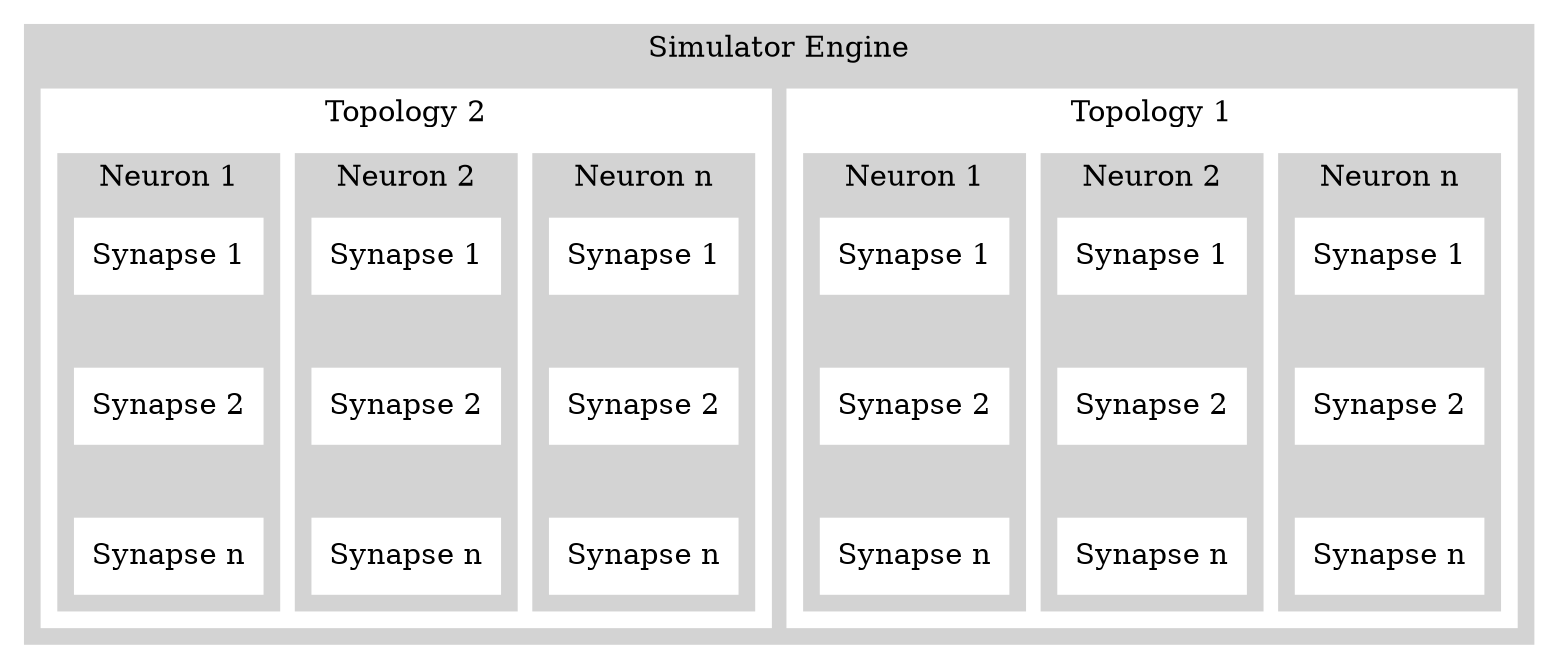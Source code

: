 ﻿/**
** Diagram representing the Simulator Engine
**/
digraph G {
        graph [
            rankdir = "TB"
        ];

        /**
        ** The simulator engine rectangle
        **/
    subgraph cluster_simulator_engine {
        style=filled;
        color=lightgrey;
        node [style=filled,color=white];
        label = "Simulator Engine";

                /**
                ** The first topology
                **/
                subgraph cluster_T1 {
                        color=white;
                        node [style=filled];

                        /**
                        ** The n^th neuron
                        **/
                        subgraph cluster_T1_N3 {
                                color=lightgrey;
                                node [style=filled];
                                label = "Neuron n";

                                /**
                                ** The n^th synapse 
                                **/
                                "T1_N3_S3" [
                                    style=filled
                                    shape=box
                                    color=white
                                    label="Synapse n"
                                ];

                                /**
                                ** The second synapse 
                                **/
                                "T1_N3_S2" [
                                    style=filled
                                    shape=box
                                    color=white
                                    label="Synapse 2"
                                ];

                                /**
                                ** The first synapse 
                                **/
                                "T1_N3_S1" [
                                    style=filled
                                    shape=box
                                    color=white
                                    label="Synapse 1"
                                ];

                                "T1_N3_S1" -> "T1_N3_S2" [style=invis];
                                "T1_N3_S2" -> "T1_N3_S3" [style=invis];
                        }

                        /**
                        ** The second neuron
                        **/
                        subgraph cluster_T1_N2 {
                                color=lightgrey;
                                node [style=filled];
                                label = "Neuron 2";

                                /**
                                ** The n^th synapse 
                                **/
                                "T1_N2_S3" [
                                    style=filled
                                    shape=box
                                    color=white
                                    label="Synapse n"
                                ];

                                /**
                                ** The second synapse 
                                **/
                                "T1_N2_S2" [
                                    style=filled
                                    shape=box
                                    color=white
                                    label="Synapse 2"
                                ];

                                /**
                                ** The first synapse 
                                **/
                                "T1_N2_S1" [
                                    style=filled
                                    shape=box
                                    color=white
                                    label="Synapse 1"
                                ];

                                "T1_N2_S2" -> "T1_N2_S3" [style=invis];
                                "T1_N2_S1" -> "T1_N2_S2" [style=invis];
                        }


                        /**
                        ** The third neuron
                        **/
                        subgraph cluster_T1_N1 {
                                color=lightgrey;
                                node [style=filled];
                                label = "Neuron 1";

                                /**
                                ** The n^th synapse 
                                **/
                                "T1_N1_S3" [
                                    style=filled
                                    shape=box
                                    color=white
                                    label="Synapse n"
                                ];

                                /**
                                ** The second synapse 
                                **/
                                "T1_N1_S2" [
                                    style=filled
                                    shape=box
                                    color=white
                                    label="Synapse 2"
                                ];

                                /**
                                ** The first synapse 
                                **/
                                "T1_N1_S1" [
                                    style=filled
                                    shape=box
                                    color=white
                                    label="Synapse 1"
                                ];

                                "T1_N1_S1" -> "T1_N1_S2" [style=invis];
                                "T1_N1_S2" -> "T1_N1_S3" [style=invis];
                        }


                        label = "Topology 1";
                }

                /**
                ** The second topology
                **/
                subgraph cluster_T2 {
                        color=white;
                        node [style=filled];

                        /**
                        ** The n^th neuron
                        **/
                        subgraph cluster_T2_N3 {
                                color=lightgrey;
                                node [style=filled];
                                label = "Neuron n";

                                /**
                                ** The n^th synapse 
                                **/
                                "T2_N3_S3" [
                                    style=filled
                                    shape=box
                                    color=white
                                    label="Synapse n"
                                ];

                                /**
                                ** The second synapse 
                                **/
                                "T2_N3_S2" [
                                    style=filled
                                    shape=box
                                    color=white
                                    label="Synapse 2"
                                ];

                                /**
                                ** The first synapse 
                                **/
                                "T2_N3_S1" [
                                    style=filled
                                    shape=box
                                    color=white
                                    label="Synapse 1"
                                ];

                                "T2_N3_S1" -> "T2_N3_S2" [style=invis];
                                "T2_N3_S2" -> "T2_N3_S3" [style=invis];
                        }

                        /**
                        ** The second neuron
                        **/
                        subgraph cluster_T2_N2 {
                                color=lightgrey;
                                node [style=filled];
                                label = "Neuron 2";

                                /**
                                ** The n^th synapse 
                                **/
                                "T2_N2_S3" [
                                    style=filled
                                    shape=box
                                    color=white
                                    label="Synapse n"
                                ];

                                /**
                                ** The second synapse 
                                **/
                                "T2_N2_S2" [
                                    style=filled
                                    shape=box
                                    color=white
                                    label="Synapse 2"
                                ];

                                /**
                                ** The first synapse 
                                **/
                                "T2_N2_S1" [
                                    style=filled
                                    shape=box
                                    color=white
                                    label="Synapse 1"
                                ];

                                "T2_N2_S1" -> "T2_N2_S2" [style=invis];
                                "T2_N2_S2" -> "T2_N2_S3" [style=invis];
                        }


                        /**
                        ** The third neuron
                        **/
                        subgraph cluster_T2_N1 {
                                color=lightgrey;
                                node [style=filled];
                                label = "Neuron 1";

                                /**
                                ** The n^th synapse 
                                **/
                                "T2_N1_S3" [
                                    style=filled
                                    shape=box
                                    color=white
                                    label="Synapse n"
                                ];

                                /**
                                ** The second synapse 
                                **/
                                "T2_N1_S2" [
                                    style=filled
                                    shape=box
                                    color=white
                                    label="Synapse 2"
                                ];

                                /**
                                ** The first synapse 
                                **/
                                "T2_N1_S1" [
                                    style=filled
                                    shape=box
                                    color=white
                                    label="Synapse 1"
                                ];

                                "T2_N1_S1" -> "T2_N1_S2" [style=invis];
                                "T2_N1_S2" -> "T2_N1_S3" [style=invis];
                        }


                        label = "Topology 2";
                }

    }

}